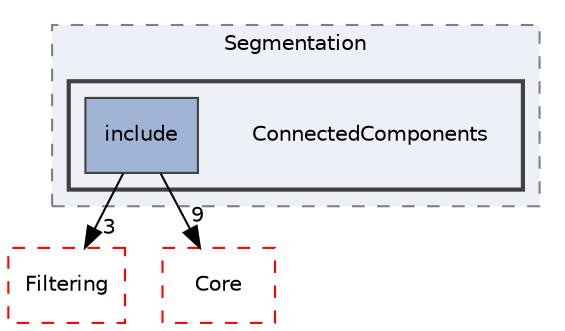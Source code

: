 digraph "ConnectedComponents"
{
 // LATEX_PDF_SIZE
  edge [fontname="Helvetica",fontsize="10",labelfontname="Helvetica",labelfontsize="10"];
  node [fontname="Helvetica",fontsize="10",shape=record];
  compound=true
  subgraph clusterdir_431b5b85ef2fd850d23fe72862364324 {
    graph [ bgcolor="#edf0f7", pencolor="grey50", style="filled,dashed,", label="Segmentation", fontname="Helvetica", fontsize="10", URL="dir_431b5b85ef2fd850d23fe72862364324.html"]
  subgraph clusterdir_1d18b8360ebca9638d7fe36f156b9488 {
    graph [ bgcolor="#edf0f7", pencolor="grey25", style="filled,bold,", label="", fontname="Helvetica", fontsize="10", URL="dir_1d18b8360ebca9638d7fe36f156b9488.html"]
    dir_1d18b8360ebca9638d7fe36f156b9488 [shape=plaintext, label="ConnectedComponents"];
  dir_e21e2a97a9859d4c1f275da649e93b70 [shape=box, label="include", style="filled,", fillcolor="#a2b4d6", color="grey25", URL="dir_e21e2a97a9859d4c1f275da649e93b70.html"];
  }
  }
  dir_6724b11ef9ad676a0a0c31463bff1d93 [shape=box, label="Filtering", style="dashed,", fillcolor="#edf0f7", color="red", URL="dir_6724b11ef9ad676a0a0c31463bff1d93.html"];
  dir_cac7f9cecb9aa42a0bd05452dddd8a21 [shape=box, label="Core", style="dashed,", fillcolor="#edf0f7", color="red", URL="dir_cac7f9cecb9aa42a0bd05452dddd8a21.html"];
  dir_e21e2a97a9859d4c1f275da649e93b70->dir_6724b11ef9ad676a0a0c31463bff1d93 [headlabel="3", labeldistance=1.5 headhref="dir_000163_000030.html"];
  dir_e21e2a97a9859d4c1f275da649e93b70->dir_cac7f9cecb9aa42a0bd05452dddd8a21 [headlabel="9", labeldistance=1.5 headhref="dir_000163_000014.html"];
}
